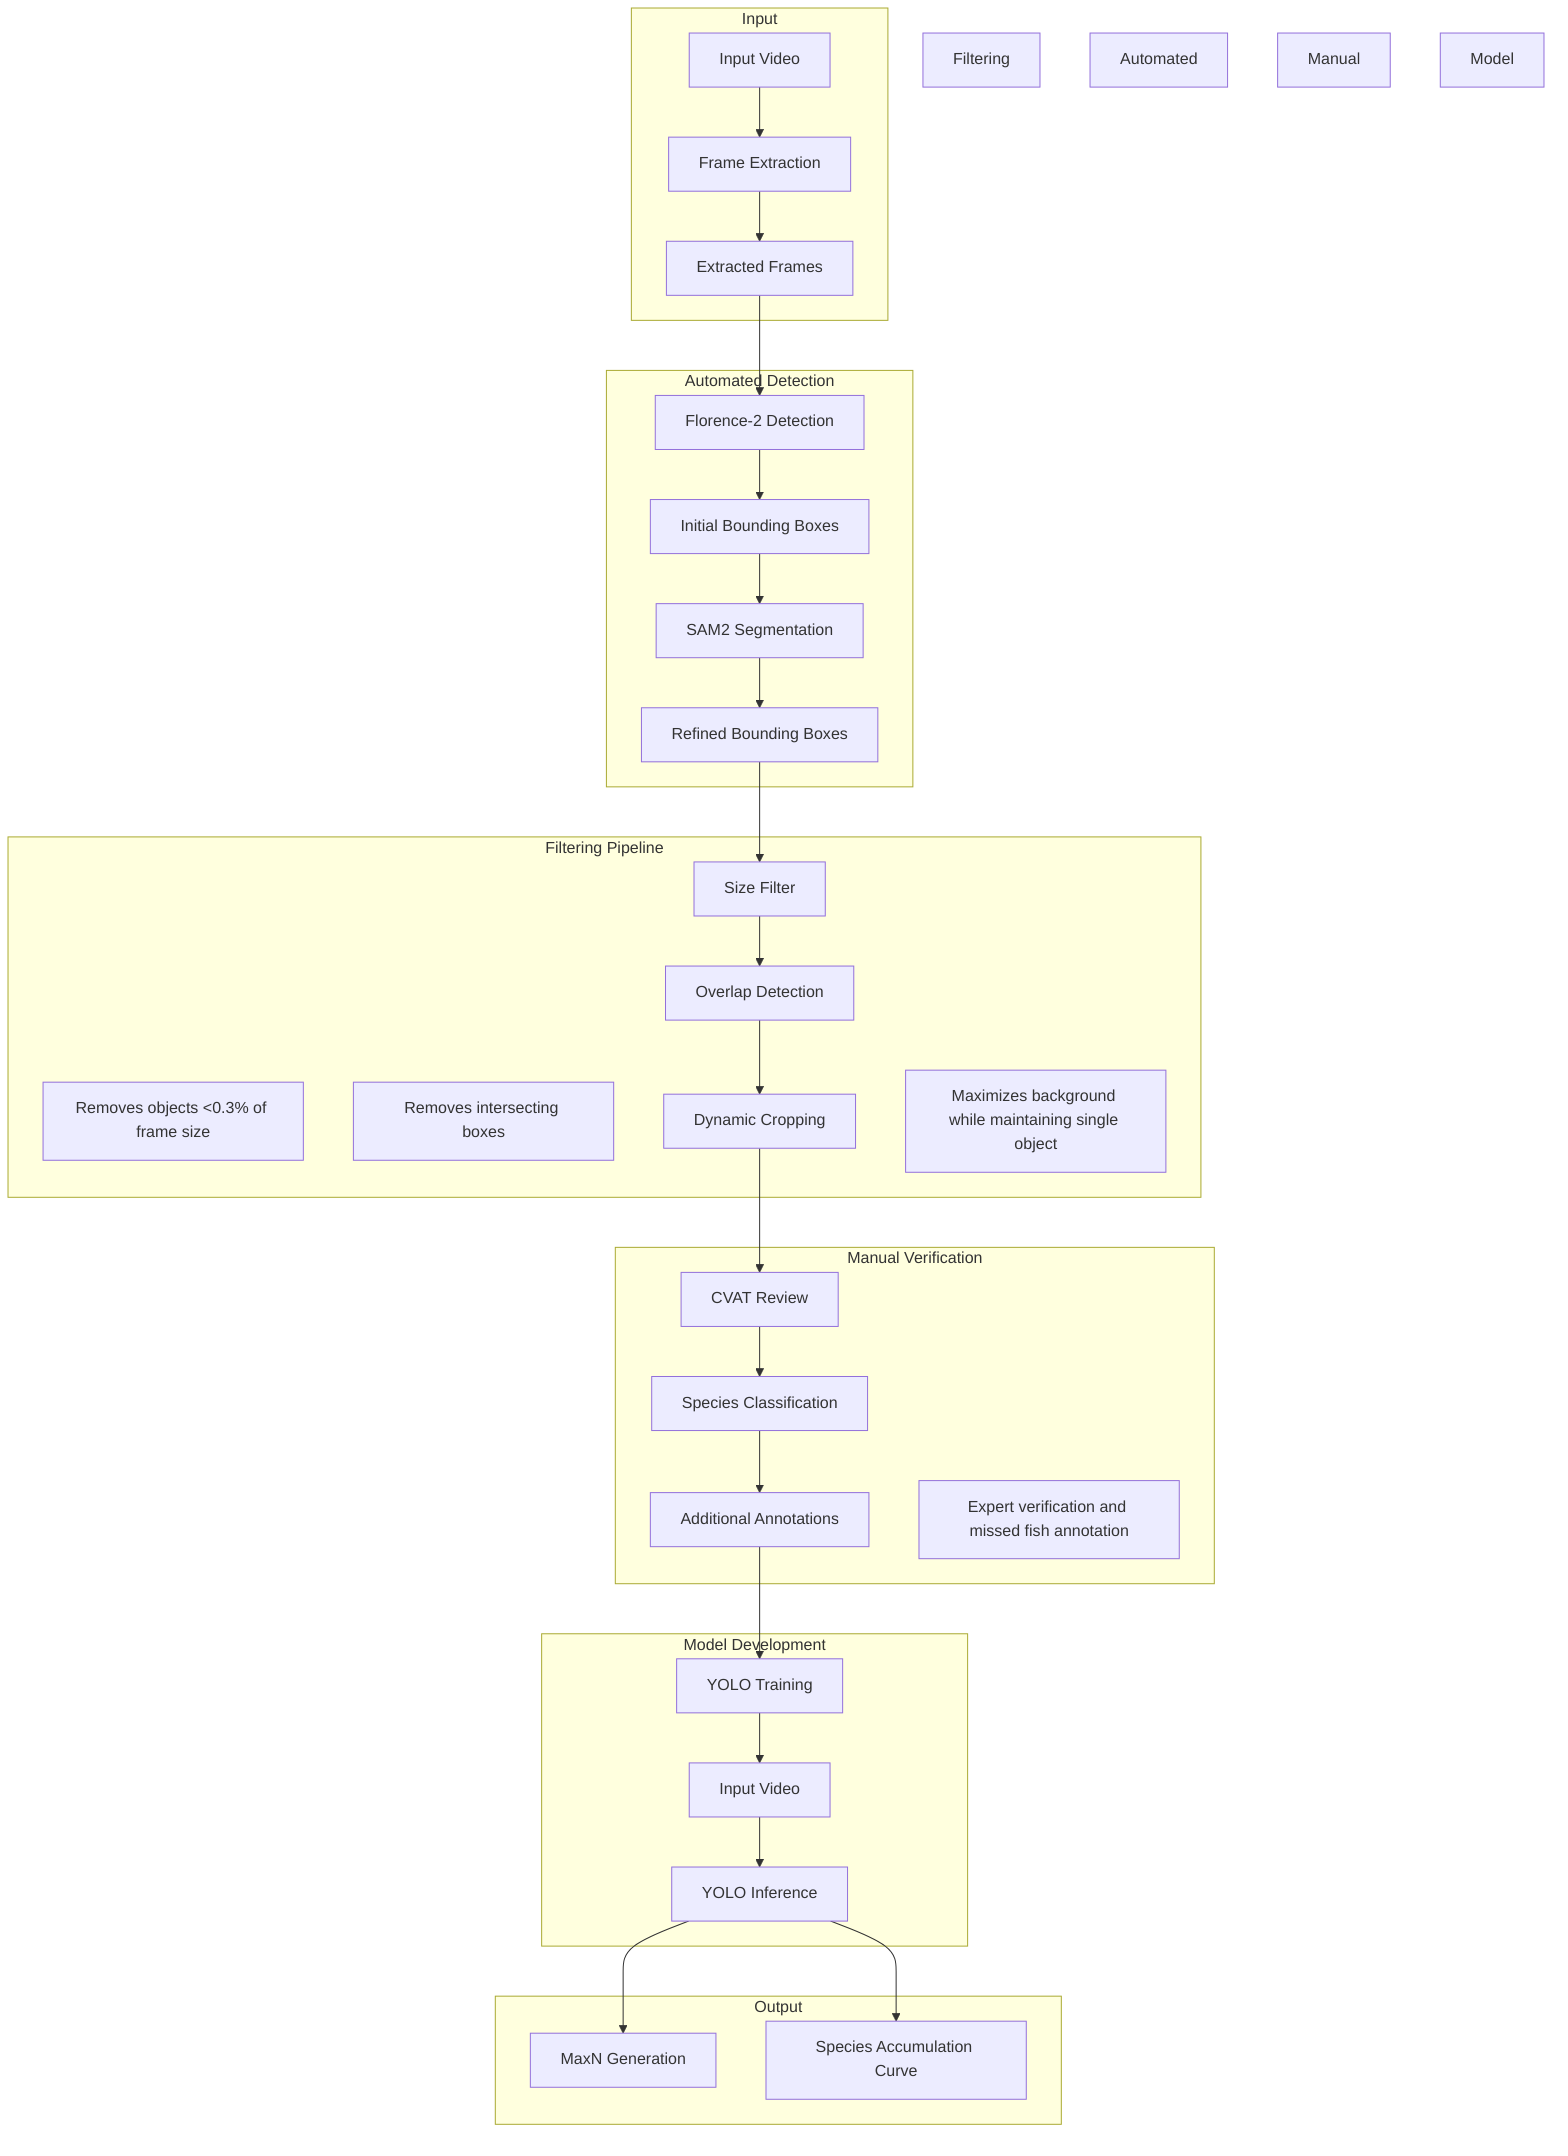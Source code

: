 flowchart TB
    subgraph Input
        vid[Input Video] --> fe[Frame Extraction]
        fe --> frames[Extracted Frames]
    end
    
    subgraph Automated Detection
        frames --> f2[Florence-2 Detection]
        f2 --> f2bb[Initial Bounding Boxes]
        f2bb --> sam2[SAM2 Segmentation]
        sam2 --> sambb[Refined Bounding Boxes]
    end
    
    subgraph Filtering Pipeline
        style Filtering Pipeline fill:#fff0e6
        sambb --> size[Size Filter]
        note1[Removes objects <0.3% of frame size]
        size --> overlap[Overlap Detection]
        note2[Removes intersecting boxes]
        overlap --> crop[Dynamic Cropping]
        note3[Maximizes background while maintaining single object]
    end
    
    subgraph Manual Verification
        crop --> cvat[CVAT Review]
        cvat --> speciesID[Species Classification]
        speciesID --> add[Additional Annotations]
        note4[Expert verification and missed fish annotation]
    end
    
    subgraph Model Development
        add --> train[YOLO Training]
        train --> vidinf[Input Video]
        vidinf --> inf[YOLO Inference]
    end
    
    subgraph Output
        inf --> maxn[MaxN Generation]
        inf --> sac[Species Accumulation Curve]
    end

    style Automated Detection fill:#e6f3ff
    style Filtering Pipeline fill:#fff0e6
    style Manual Verification fill:#f0f9e8
    style Model Development fill:#f5e6ff